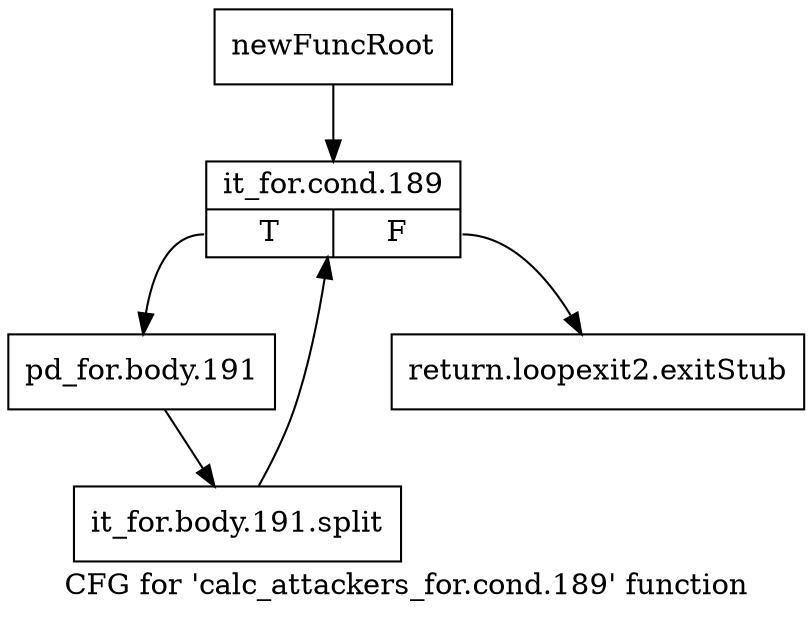 digraph "CFG for 'calc_attackers_for.cond.189' function" {
	label="CFG for 'calc_attackers_for.cond.189' function";

	Node0xf890e0 [shape=record,label="{newFuncRoot}"];
	Node0xf890e0 -> Node0xf89180;
	Node0xf89130 [shape=record,label="{return.loopexit2.exitStub}"];
	Node0xf89180 [shape=record,label="{it_for.cond.189|{<s0>T|<s1>F}}"];
	Node0xf89180:s0 -> Node0xf891d0;
	Node0xf89180:s1 -> Node0xf89130;
	Node0xf891d0 [shape=record,label="{pd_for.body.191}"];
	Node0xf891d0 -> Node0x134ea90;
	Node0x134ea90 [shape=record,label="{it_for.body.191.split}"];
	Node0x134ea90 -> Node0xf89180;
}
